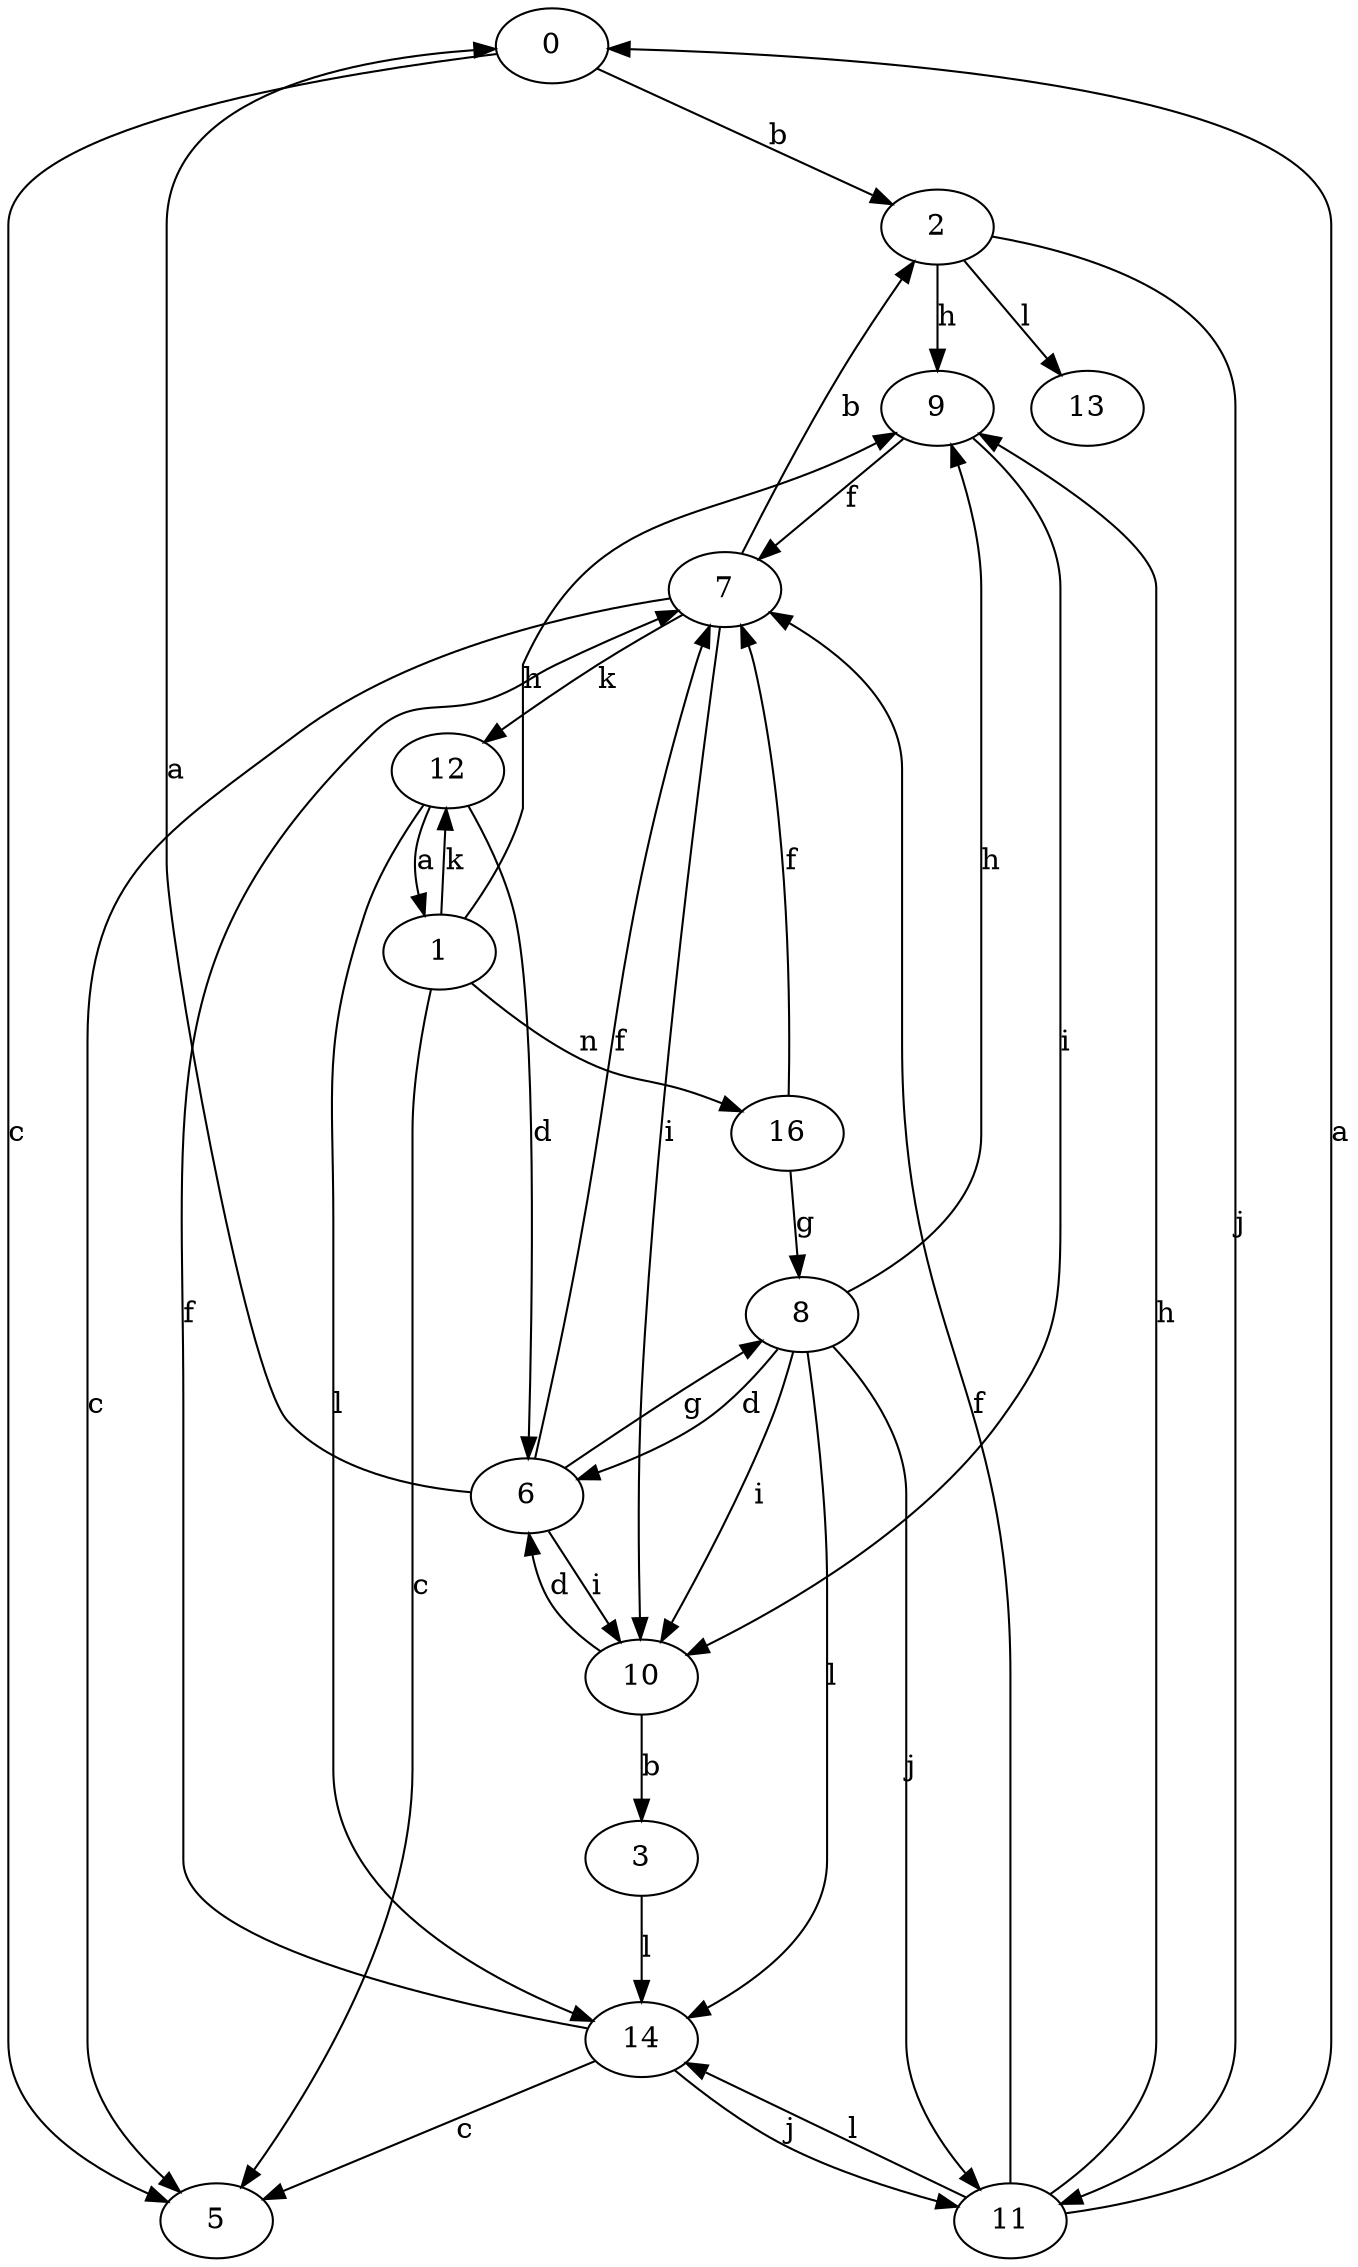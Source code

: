 strict digraph  {
0;
1;
2;
3;
5;
6;
7;
8;
9;
10;
11;
12;
13;
14;
16;
0 -> 2  [label=b];
0 -> 5  [label=c];
1 -> 5  [label=c];
1 -> 9  [label=h];
1 -> 12  [label=k];
1 -> 16  [label=n];
2 -> 9  [label=h];
2 -> 11  [label=j];
2 -> 13  [label=l];
3 -> 14  [label=l];
6 -> 0  [label=a];
6 -> 7  [label=f];
6 -> 8  [label=g];
6 -> 10  [label=i];
7 -> 2  [label=b];
7 -> 5  [label=c];
7 -> 10  [label=i];
7 -> 12  [label=k];
8 -> 6  [label=d];
8 -> 9  [label=h];
8 -> 10  [label=i];
8 -> 11  [label=j];
8 -> 14  [label=l];
9 -> 7  [label=f];
9 -> 10  [label=i];
10 -> 3  [label=b];
10 -> 6  [label=d];
11 -> 0  [label=a];
11 -> 7  [label=f];
11 -> 9  [label=h];
11 -> 14  [label=l];
12 -> 1  [label=a];
12 -> 6  [label=d];
12 -> 14  [label=l];
14 -> 5  [label=c];
14 -> 7  [label=f];
14 -> 11  [label=j];
16 -> 7  [label=f];
16 -> 8  [label=g];
}
